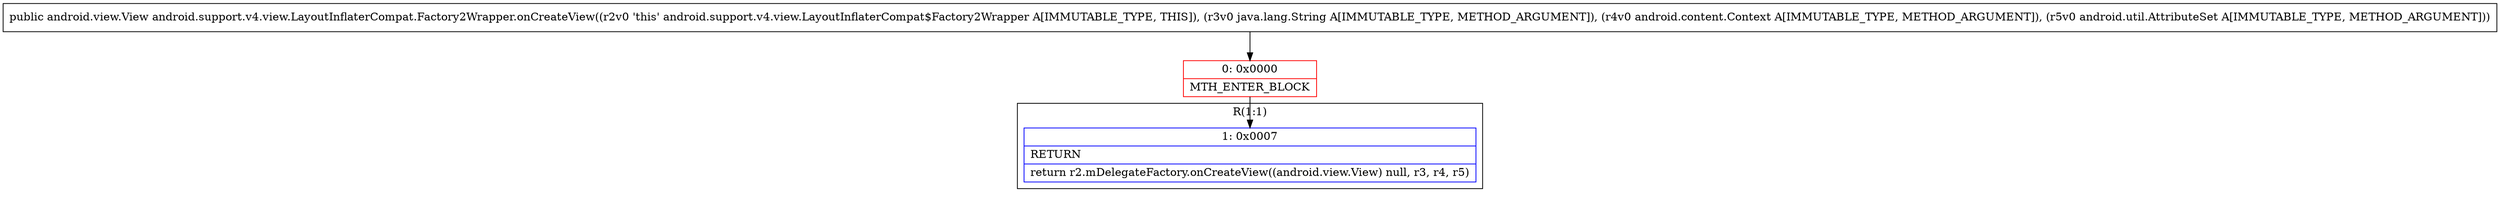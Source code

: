 digraph "CFG forandroid.support.v4.view.LayoutInflaterCompat.Factory2Wrapper.onCreateView(Ljava\/lang\/String;Landroid\/content\/Context;Landroid\/util\/AttributeSet;)Landroid\/view\/View;" {
subgraph cluster_Region_2118613529 {
label = "R(1:1)";
node [shape=record,color=blue];
Node_1 [shape=record,label="{1\:\ 0x0007|RETURN\l|return r2.mDelegateFactory.onCreateView((android.view.View) null, r3, r4, r5)\l}"];
}
Node_0 [shape=record,color=red,label="{0\:\ 0x0000|MTH_ENTER_BLOCK\l}"];
MethodNode[shape=record,label="{public android.view.View android.support.v4.view.LayoutInflaterCompat.Factory2Wrapper.onCreateView((r2v0 'this' android.support.v4.view.LayoutInflaterCompat$Factory2Wrapper A[IMMUTABLE_TYPE, THIS]), (r3v0 java.lang.String A[IMMUTABLE_TYPE, METHOD_ARGUMENT]), (r4v0 android.content.Context A[IMMUTABLE_TYPE, METHOD_ARGUMENT]), (r5v0 android.util.AttributeSet A[IMMUTABLE_TYPE, METHOD_ARGUMENT])) }"];
MethodNode -> Node_0;
Node_0 -> Node_1;
}

